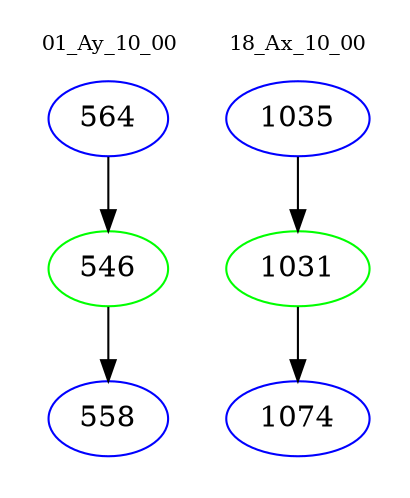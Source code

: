 digraph{
subgraph cluster_0 {
color = white
label = "01_Ay_10_00";
fontsize=10;
T0_564 [label="564", color="blue"]
T0_564 -> T0_546 [color="black"]
T0_546 [label="546", color="green"]
T0_546 -> T0_558 [color="black"]
T0_558 [label="558", color="blue"]
}
subgraph cluster_1 {
color = white
label = "18_Ax_10_00";
fontsize=10;
T1_1035 [label="1035", color="blue"]
T1_1035 -> T1_1031 [color="black"]
T1_1031 [label="1031", color="green"]
T1_1031 -> T1_1074 [color="black"]
T1_1074 [label="1074", color="blue"]
}
}

